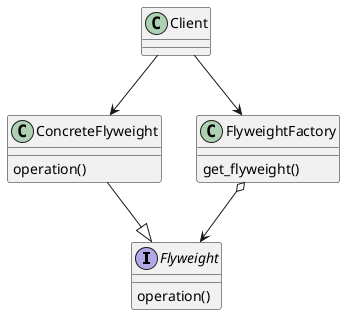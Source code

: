 @startuml

interface Flyweight {
    operation()
}
class ConcreteFlyweight {
    operation()
}
class Client {
}
class FlyweightFactory {
    get_flyweight()
}

FlyweightFactory o--> Flyweight
ConcreteFlyweight --|> Flyweight
Client --> FlyweightFactory
Client --> ConcreteFlyweight

@enduml
